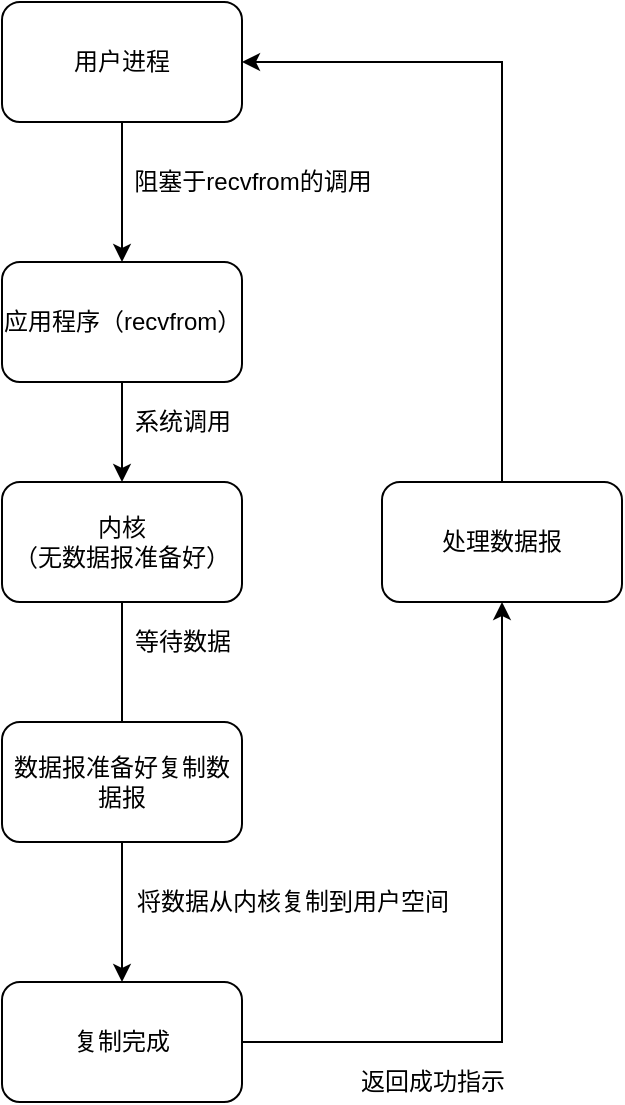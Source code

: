 <mxfile version="12.9.3" type="device"><diagram id="Euv2u2ti7JYvw2SKjM21" name="第 1 页"><mxGraphModel dx="981" dy="967" grid="1" gridSize="10" guides="1" tooltips="1" connect="1" arrows="1" fold="1" page="0" pageScale="1" pageWidth="827" pageHeight="1169" math="0" shadow="0"><root><mxCell id="0"/><mxCell id="1" parent="0"/><mxCell id="qo_cQ3Lc6XwRA7hE_RgZ-3" value="" style="edgeStyle=orthogonalEdgeStyle;rounded=0;orthogonalLoop=1;jettySize=auto;html=1;" edge="1" parent="1" source="qo_cQ3Lc6XwRA7hE_RgZ-1" target="qo_cQ3Lc6XwRA7hE_RgZ-2"><mxGeometry relative="1" as="geometry"><Array as="points"><mxPoint x="380" y="200"/><mxPoint x="380" y="200"/></Array></mxGeometry></mxCell><mxCell id="qo_cQ3Lc6XwRA7hE_RgZ-1" value="应用程序（recvfrom）" style="rounded=1;whiteSpace=wrap;html=1;" vertex="1" parent="1"><mxGeometry x="320" y="120" width="120" height="60" as="geometry"/></mxCell><mxCell id="qo_cQ3Lc6XwRA7hE_RgZ-6" value="" style="edgeStyle=orthogonalEdgeStyle;rounded=0;orthogonalLoop=1;jettySize=auto;html=1;" edge="1" parent="1" source="qo_cQ3Lc6XwRA7hE_RgZ-2" target="qo_cQ3Lc6XwRA7hE_RgZ-5"><mxGeometry relative="1" as="geometry"/></mxCell><mxCell id="qo_cQ3Lc6XwRA7hE_RgZ-2" value="内核&lt;br&gt;（无数据报准备好）" style="rounded=1;whiteSpace=wrap;html=1;" vertex="1" parent="1"><mxGeometry x="320" y="230" width="120" height="60" as="geometry"/></mxCell><mxCell id="qo_cQ3Lc6XwRA7hE_RgZ-24" value="" style="edgeStyle=orthogonalEdgeStyle;rounded=0;orthogonalLoop=1;jettySize=auto;html=1;" edge="1" parent="1" source="qo_cQ3Lc6XwRA7hE_RgZ-5" target="qo_cQ3Lc6XwRA7hE_RgZ-18"><mxGeometry relative="1" as="geometry"/></mxCell><mxCell id="qo_cQ3Lc6XwRA7hE_RgZ-5" value="复制完成" style="rounded=1;whiteSpace=wrap;html=1;" vertex="1" parent="1"><mxGeometry x="320" y="480" width="120" height="60" as="geometry"/></mxCell><mxCell id="qo_cQ3Lc6XwRA7hE_RgZ-16" value="等待数据" style="text;html=1;align=center;verticalAlign=middle;resizable=0;points=[];autosize=1;" vertex="1" parent="1"><mxGeometry x="380" y="300" width="60" height="20" as="geometry"/></mxCell><mxCell id="qo_cQ3Lc6XwRA7hE_RgZ-17" value="将数据从内核复制到用户空间" style="text;html=1;align=center;verticalAlign=middle;resizable=0;points=[];autosize=1;rotation=0;" vertex="1" parent="1"><mxGeometry x="380" y="430" width="170" height="20" as="geometry"/></mxCell><mxCell id="qo_cQ3Lc6XwRA7hE_RgZ-26" value="" style="edgeStyle=orthogonalEdgeStyle;rounded=0;orthogonalLoop=1;jettySize=auto;html=1;entryX=1;entryY=0.5;entryDx=0;entryDy=0;" edge="1" parent="1" source="qo_cQ3Lc6XwRA7hE_RgZ-18" target="qo_cQ3Lc6XwRA7hE_RgZ-20"><mxGeometry relative="1" as="geometry"><mxPoint x="570" y="260" as="targetPoint"/><Array as="points"><mxPoint x="570" y="20"/></Array></mxGeometry></mxCell><mxCell id="qo_cQ3Lc6XwRA7hE_RgZ-18" value="处理数据报" style="rounded=1;whiteSpace=wrap;html=1;" vertex="1" parent="1"><mxGeometry x="510" y="230" width="120" height="60" as="geometry"/></mxCell><mxCell id="qo_cQ3Lc6XwRA7hE_RgZ-19" value="返回成功指示" style="text;html=1;align=center;verticalAlign=middle;resizable=0;points=[];autosize=1;" vertex="1" parent="1"><mxGeometry x="490" y="520" width="90" height="20" as="geometry"/></mxCell><mxCell id="qo_cQ3Lc6XwRA7hE_RgZ-21" value="" style="edgeStyle=orthogonalEdgeStyle;rounded=0;orthogonalLoop=1;jettySize=auto;html=1;" edge="1" parent="1" source="qo_cQ3Lc6XwRA7hE_RgZ-20" target="qo_cQ3Lc6XwRA7hE_RgZ-1"><mxGeometry relative="1" as="geometry"/></mxCell><mxCell id="qo_cQ3Lc6XwRA7hE_RgZ-20" value="用户进程" style="rounded=1;whiteSpace=wrap;html=1;" vertex="1" parent="1"><mxGeometry x="320" y="-10" width="120" height="60" as="geometry"/></mxCell><mxCell id="qo_cQ3Lc6XwRA7hE_RgZ-32" value="系统调用" style="text;html=1;align=center;verticalAlign=middle;resizable=0;points=[];autosize=1;" vertex="1" parent="1"><mxGeometry x="380" y="190" width="60" height="20" as="geometry"/></mxCell><mxCell id="qo_cQ3Lc6XwRA7hE_RgZ-34" value="数据报准备好复制数据报" style="rounded=1;whiteSpace=wrap;html=1;" vertex="1" parent="1"><mxGeometry x="320" y="350" width="120" height="60" as="geometry"/></mxCell><mxCell id="qo_cQ3Lc6XwRA7hE_RgZ-35" value="阻塞于recvfrom的调用" style="text;html=1;align=center;verticalAlign=middle;resizable=0;points=[];autosize=1;" vertex="1" parent="1"><mxGeometry x="380" y="70" width="130" height="20" as="geometry"/></mxCell></root></mxGraphModel></diagram></mxfile>